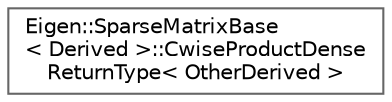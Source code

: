 digraph "Graphical Class Hierarchy"
{
 // LATEX_PDF_SIZE
  bgcolor="transparent";
  edge [fontname=Helvetica,fontsize=10,labelfontname=Helvetica,labelfontsize=10];
  node [fontname=Helvetica,fontsize=10,shape=box,height=0.2,width=0.4];
  rankdir="LR";
  Node0 [id="Node000000",label="Eigen::SparseMatrixBase\l\< Derived \>::CwiseProductDense\lReturnType\< OtherDerived \>",height=0.2,width=0.4,color="grey40", fillcolor="white", style="filled",URL="$structEigen_1_1SparseMatrixBase_1_1CwiseProductDenseReturnType.html",tooltip=" "];
}
